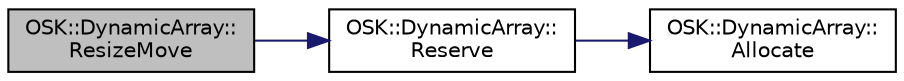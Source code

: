 digraph "OSK::DynamicArray::ResizeMove"
{
 // LATEX_PDF_SIZE
  edge [fontname="Helvetica",fontsize="10",labelfontname="Helvetica",labelfontsize="10"];
  node [fontname="Helvetica",fontsize="10",shape=record];
  rankdir="LR";
  Node1 [label="OSK::DynamicArray::\lResizeMove",height=0.2,width=0.4,color="black", fillcolor="grey75", style="filled", fontcolor="black",tooltip="Cambia el tamaño del array. Los datos se conservan, siempre que se pueda. Se añaden elementos hasta q..."];
  Node1 -> Node2 [color="midnightblue",fontsize="10",style="solid",fontname="Helvetica"];
  Node2 [label="OSK::DynamicArray::\lReserve",height=0.2,width=0.4,color="black", fillcolor="white", style="filled",URL="$class_o_s_k_1_1_dynamic_array.html#a34323ddf4963e2097def5d8c3f80c08e",tooltip="Cambia el tamaño del array. Los datos se conservan, siempre que se pueda."];
  Node2 -> Node3 [color="midnightblue",fontsize="10",style="solid",fontname="Helvetica"];
  Node3 [label="OSK::DynamicArray::\lAllocate",height=0.2,width=0.4,color="black", fillcolor="white", style="filled",URL="$class_o_s_k_1_1_dynamic_array.html#acf322bf27bf4bfd581079500c67171a6",tooltip="Reserva espacio para 'size' elementos. Preserva los elementos anteriores."];
}
